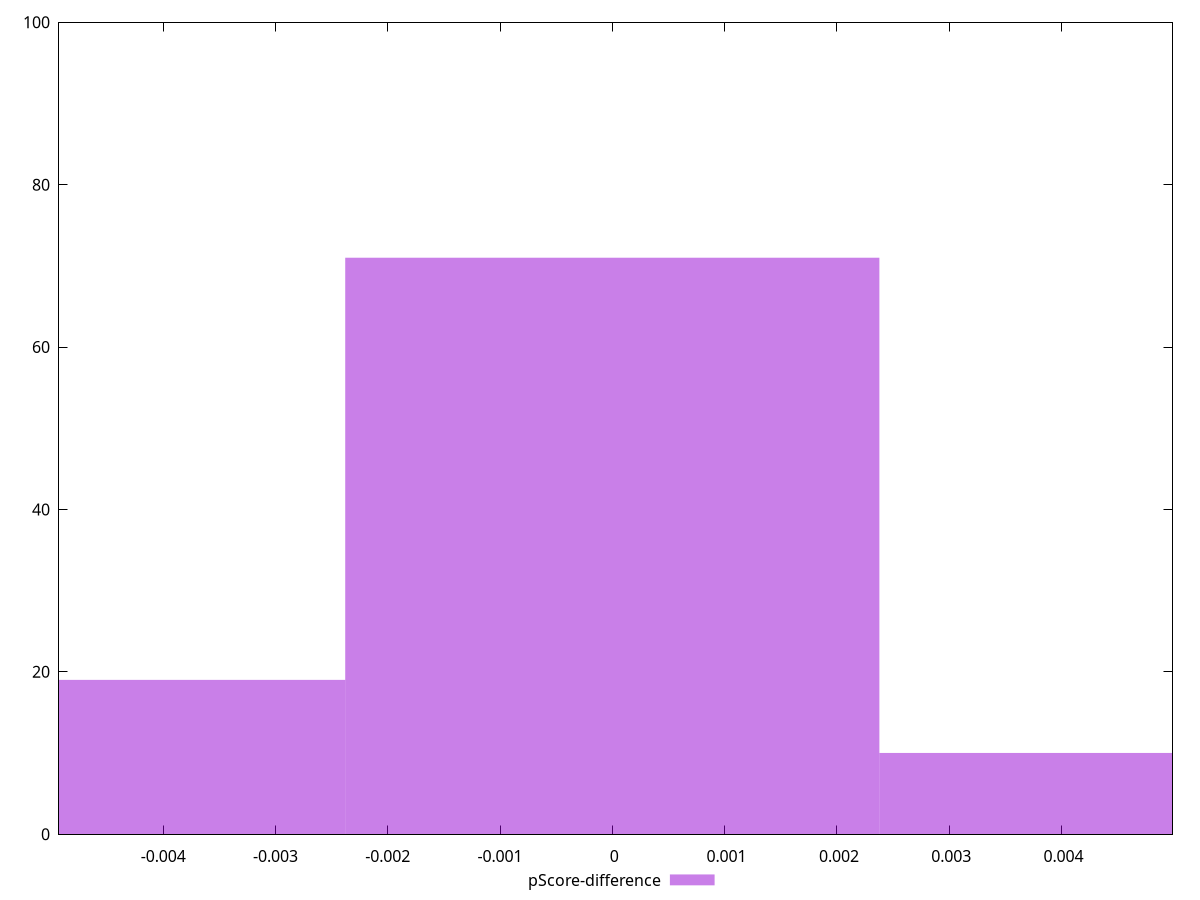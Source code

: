 reset

$pScoreDifference <<EOF
-0.004756984988230932 19
0.004756984988230932 10
0 71
EOF

set key outside below
set boxwidth 0.004756984988230932
set xrange [-0.004927418210567414:0.004988764127777379]
set yrange [0:100]
set trange [0:100]
set style fill transparent solid 0.5 noborder
set terminal svg size 640, 490 enhanced background rgb 'white'
set output "report_00019_2021-02-10T18-14-37.922Z//first-cpu-idle/samples/pages/pScore-difference/histogram.svg"

plot $pScoreDifference title "pScore-difference" with boxes

reset
